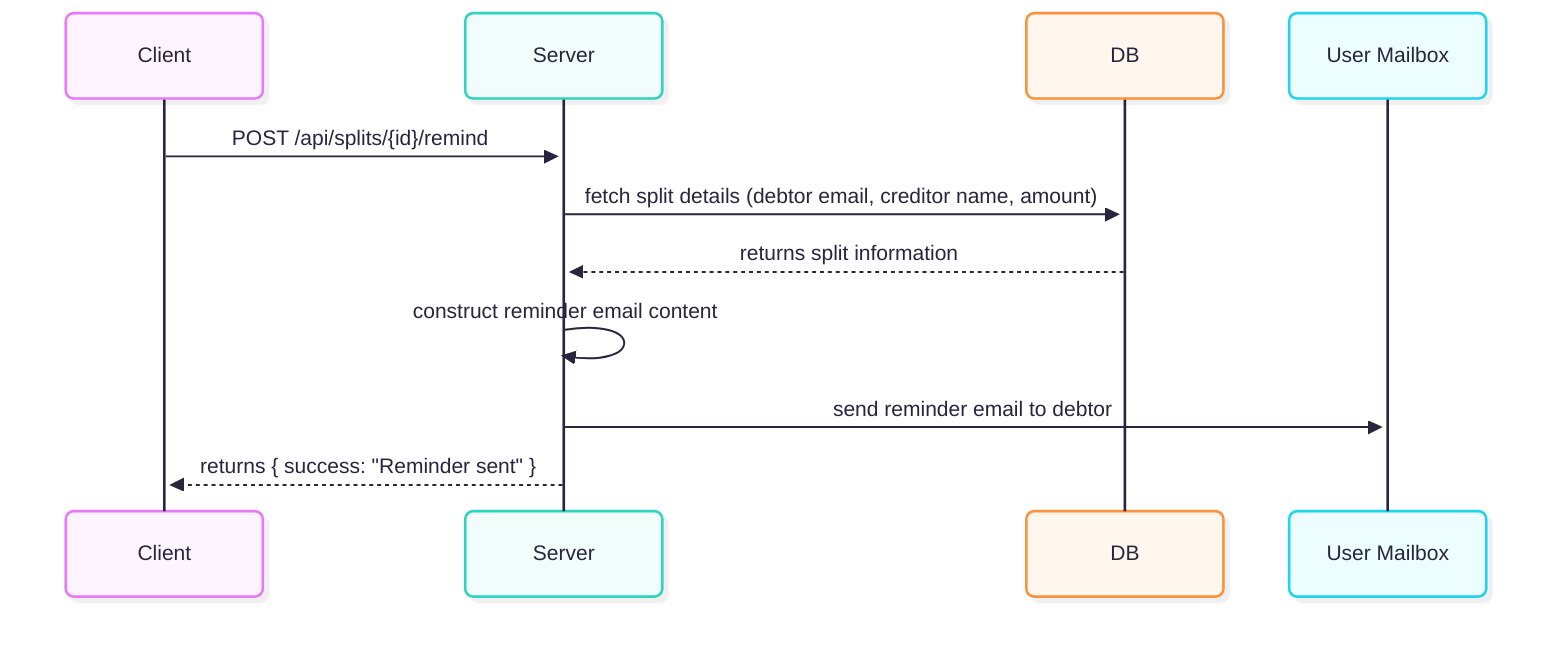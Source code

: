 ---
config:
  theme: redux-color
  look: neo
---
sequenceDiagram
    participant Client
    participant Server 
    participant DB 
    participant User Mailbox

    Client->>Server: POST /api/splits/{id}/remind
    Server->>DB: fetch split details (debtor email, creditor name, amount)
    DB-->>Server: returns split information

    Server->>Server: construct reminder email content
    Server->>User Mailbox: send reminder email to debtor
    Server-->>Client: returns { success: "Reminder sent" }